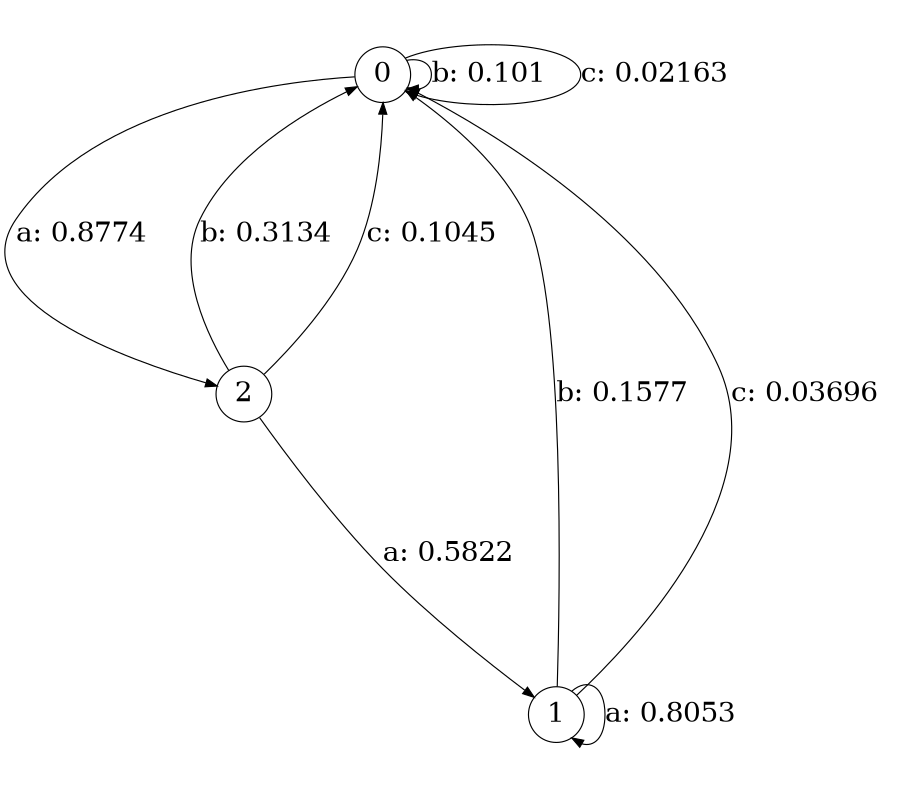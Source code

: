 digraph "d7-400nw-t0-cen-SML" {
size = "6,8.5";
ratio = "fill";
node [shape = circle];
node [fontsize = 24];
edge [fontsize = 24];
0 -> 2 [label = "a: 0.8774   "];
0 -> 0 [label = "b: 0.101    "];
0 -> 0 [label = "c: 0.02163  "];
1 -> 1 [label = "a: 0.8053   "];
1 -> 0 [label = "b: 0.1577   "];
1 -> 0 [label = "c: 0.03696  "];
2 -> 1 [label = "a: 0.5822   "];
2 -> 0 [label = "b: 0.3134   "];
2 -> 0 [label = "c: 0.1045   "];
}